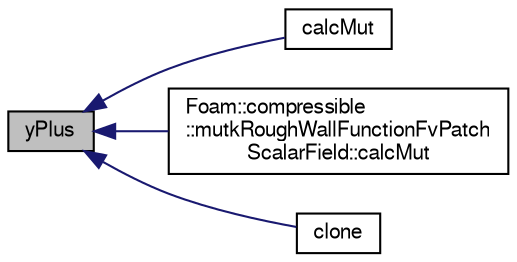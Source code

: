 digraph "yPlus"
{
  bgcolor="transparent";
  edge [fontname="FreeSans",fontsize="10",labelfontname="FreeSans",labelfontsize="10"];
  node [fontname="FreeSans",fontsize="10",shape=record];
  rankdir="LR";
  Node70 [label="yPlus",height=0.2,width=0.4,color="black", fillcolor="grey75", style="filled", fontcolor="black"];
  Node70 -> Node71 [dir="back",color="midnightblue",fontsize="10",style="solid",fontname="FreeSans"];
  Node71 [label="calcMut",height=0.2,width=0.4,color="black",URL="$a30702.html#a4556308ace319e9b6f84ab3f887a601c",tooltip="Calculate the turbulence viscosity. "];
  Node70 -> Node72 [dir="back",color="midnightblue",fontsize="10",style="solid",fontname="FreeSans"];
  Node72 [label="Foam::compressible\l::mutkRoughWallFunctionFvPatch\lScalarField::calcMut",height=0.2,width=0.4,color="black",URL="$a30698.html#a4556308ace319e9b6f84ab3f887a601c",tooltip="Calculate the turbulence viscosity. "];
  Node70 -> Node73 [dir="back",color="midnightblue",fontsize="10",style="solid",fontname="FreeSans"];
  Node73 [label="clone",height=0.2,width=0.4,color="black",URL="$a30702.html#a617bc55e78cf53196df9217431e5aa96",tooltip="Construct and return a clone setting internal field reference. "];
}
